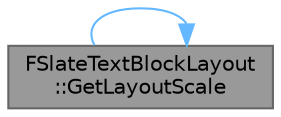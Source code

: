 digraph "FSlateTextBlockLayout::GetLayoutScale"
{
 // INTERACTIVE_SVG=YES
 // LATEX_PDF_SIZE
  bgcolor="transparent";
  edge [fontname=Helvetica,fontsize=10,labelfontname=Helvetica,labelfontsize=10];
  node [fontname=Helvetica,fontsize=10,shape=box,height=0.2,width=0.4];
  rankdir="LR";
  Node1 [id="Node000001",label="FSlateTextBlockLayout\l::GetLayoutScale",height=0.2,width=0.4,color="gray40", fillcolor="grey60", style="filled", fontcolor="black",tooltip="Get the TextLayout scale."];
  Node1 -> Node1 [id="edge1_Node000001_Node000001",color="steelblue1",style="solid",tooltip=" "];
}
